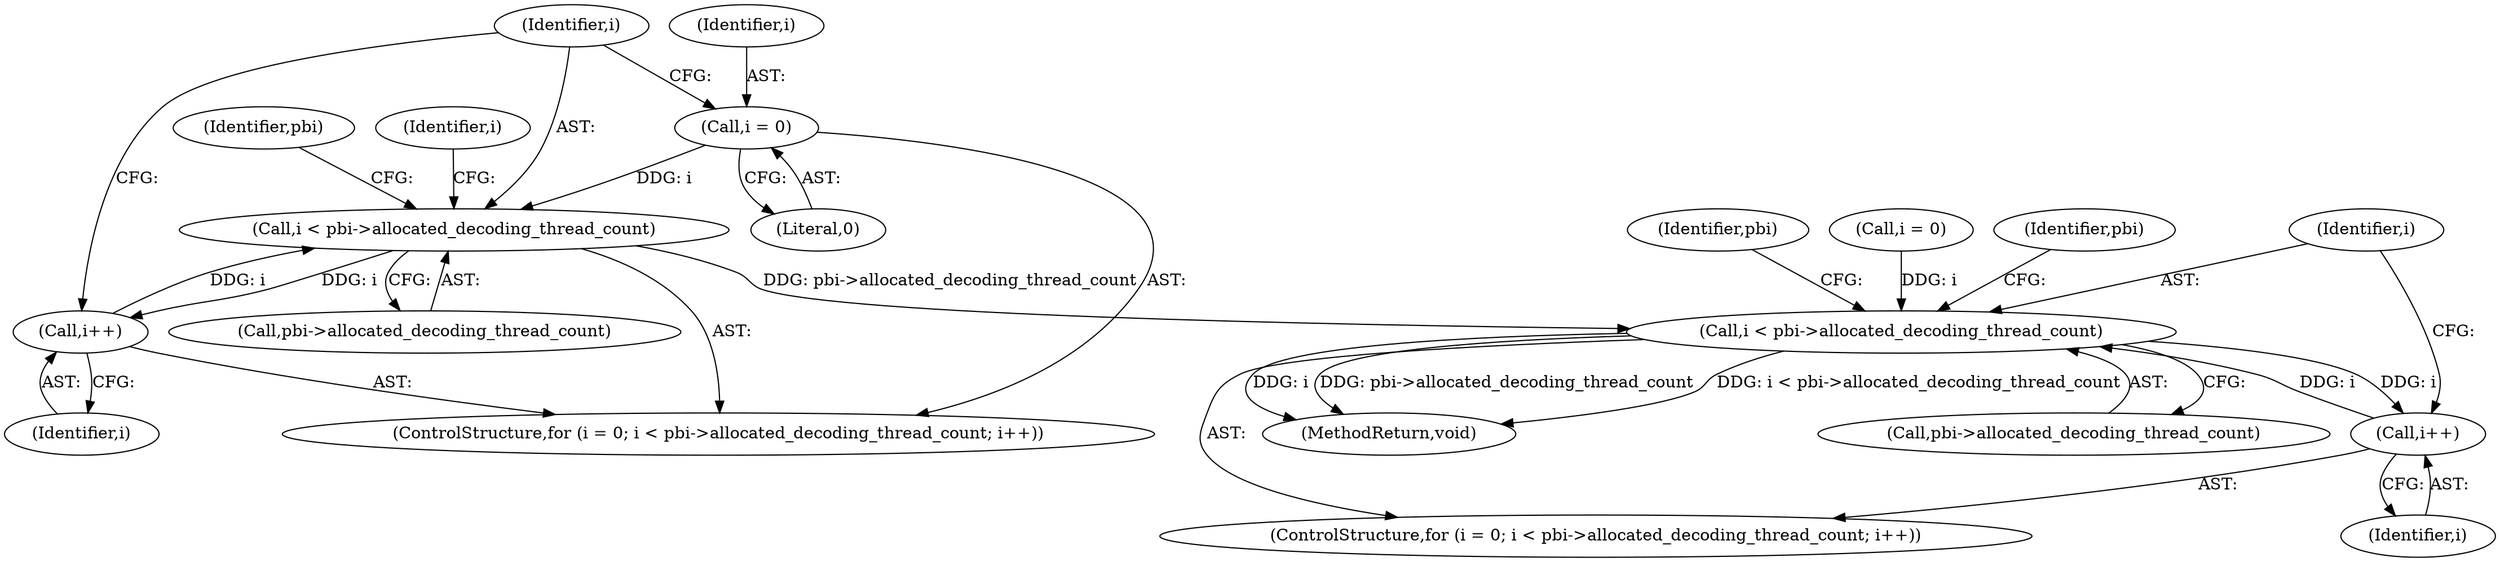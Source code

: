digraph "1_Android_6886e8e0a9db2dbad723dc37a548233e004b33bc_2@API" {
"1000120" [label="(Call,i < pbi->allocated_decoding_thread_count)"];
"1000125" [label="(Call,i++)"];
"1000120" [label="(Call,i < pbi->allocated_decoding_thread_count)"];
"1000117" [label="(Call,i = 0)"];
"1000146" [label="(Call,i < pbi->allocated_decoding_thread_count)"];
"1000151" [label="(Call,i++)"];
"1000117" [label="(Call,i = 0)"];
"1000119" [label="(Literal,0)"];
"1000142" [label="(ControlStructure,for (i = 0; i < pbi->allocated_decoding_thread_count; i++))"];
"1000118" [label="(Identifier,i)"];
"1000151" [label="(Call,i++)"];
"1000164" [label="(Identifier,pbi)"];
"1000147" [label="(Identifier,i)"];
"1000202" [label="(MethodReturn,void)"];
"1000122" [label="(Call,pbi->allocated_decoding_thread_count)"];
"1000152" [label="(Identifier,i)"];
"1000126" [label="(Identifier,i)"];
"1000125" [label="(Call,i++)"];
"1000132" [label="(Identifier,pbi)"];
"1000158" [label="(Identifier,pbi)"];
"1000116" [label="(ControlStructure,for (i = 0; i < pbi->allocated_decoding_thread_count; i++))"];
"1000120" [label="(Call,i < pbi->allocated_decoding_thread_count)"];
"1000148" [label="(Call,pbi->allocated_decoding_thread_count)"];
"1000146" [label="(Call,i < pbi->allocated_decoding_thread_count)"];
"1000143" [label="(Call,i = 0)"];
"1000121" [label="(Identifier,i)"];
"1000144" [label="(Identifier,i)"];
"1000120" -> "1000116"  [label="AST: "];
"1000120" -> "1000122"  [label="CFG: "];
"1000121" -> "1000120"  [label="AST: "];
"1000122" -> "1000120"  [label="AST: "];
"1000132" -> "1000120"  [label="CFG: "];
"1000144" -> "1000120"  [label="CFG: "];
"1000125" -> "1000120"  [label="DDG: i"];
"1000117" -> "1000120"  [label="DDG: i"];
"1000120" -> "1000125"  [label="DDG: i"];
"1000120" -> "1000146"  [label="DDG: pbi->allocated_decoding_thread_count"];
"1000125" -> "1000116"  [label="AST: "];
"1000125" -> "1000126"  [label="CFG: "];
"1000126" -> "1000125"  [label="AST: "];
"1000121" -> "1000125"  [label="CFG: "];
"1000117" -> "1000116"  [label="AST: "];
"1000117" -> "1000119"  [label="CFG: "];
"1000118" -> "1000117"  [label="AST: "];
"1000119" -> "1000117"  [label="AST: "];
"1000121" -> "1000117"  [label="CFG: "];
"1000146" -> "1000142"  [label="AST: "];
"1000146" -> "1000148"  [label="CFG: "];
"1000147" -> "1000146"  [label="AST: "];
"1000148" -> "1000146"  [label="AST: "];
"1000158" -> "1000146"  [label="CFG: "];
"1000164" -> "1000146"  [label="CFG: "];
"1000146" -> "1000202"  [label="DDG: pbi->allocated_decoding_thread_count"];
"1000146" -> "1000202"  [label="DDG: i < pbi->allocated_decoding_thread_count"];
"1000146" -> "1000202"  [label="DDG: i"];
"1000151" -> "1000146"  [label="DDG: i"];
"1000143" -> "1000146"  [label="DDG: i"];
"1000146" -> "1000151"  [label="DDG: i"];
"1000151" -> "1000142"  [label="AST: "];
"1000151" -> "1000152"  [label="CFG: "];
"1000152" -> "1000151"  [label="AST: "];
"1000147" -> "1000151"  [label="CFG: "];
}
